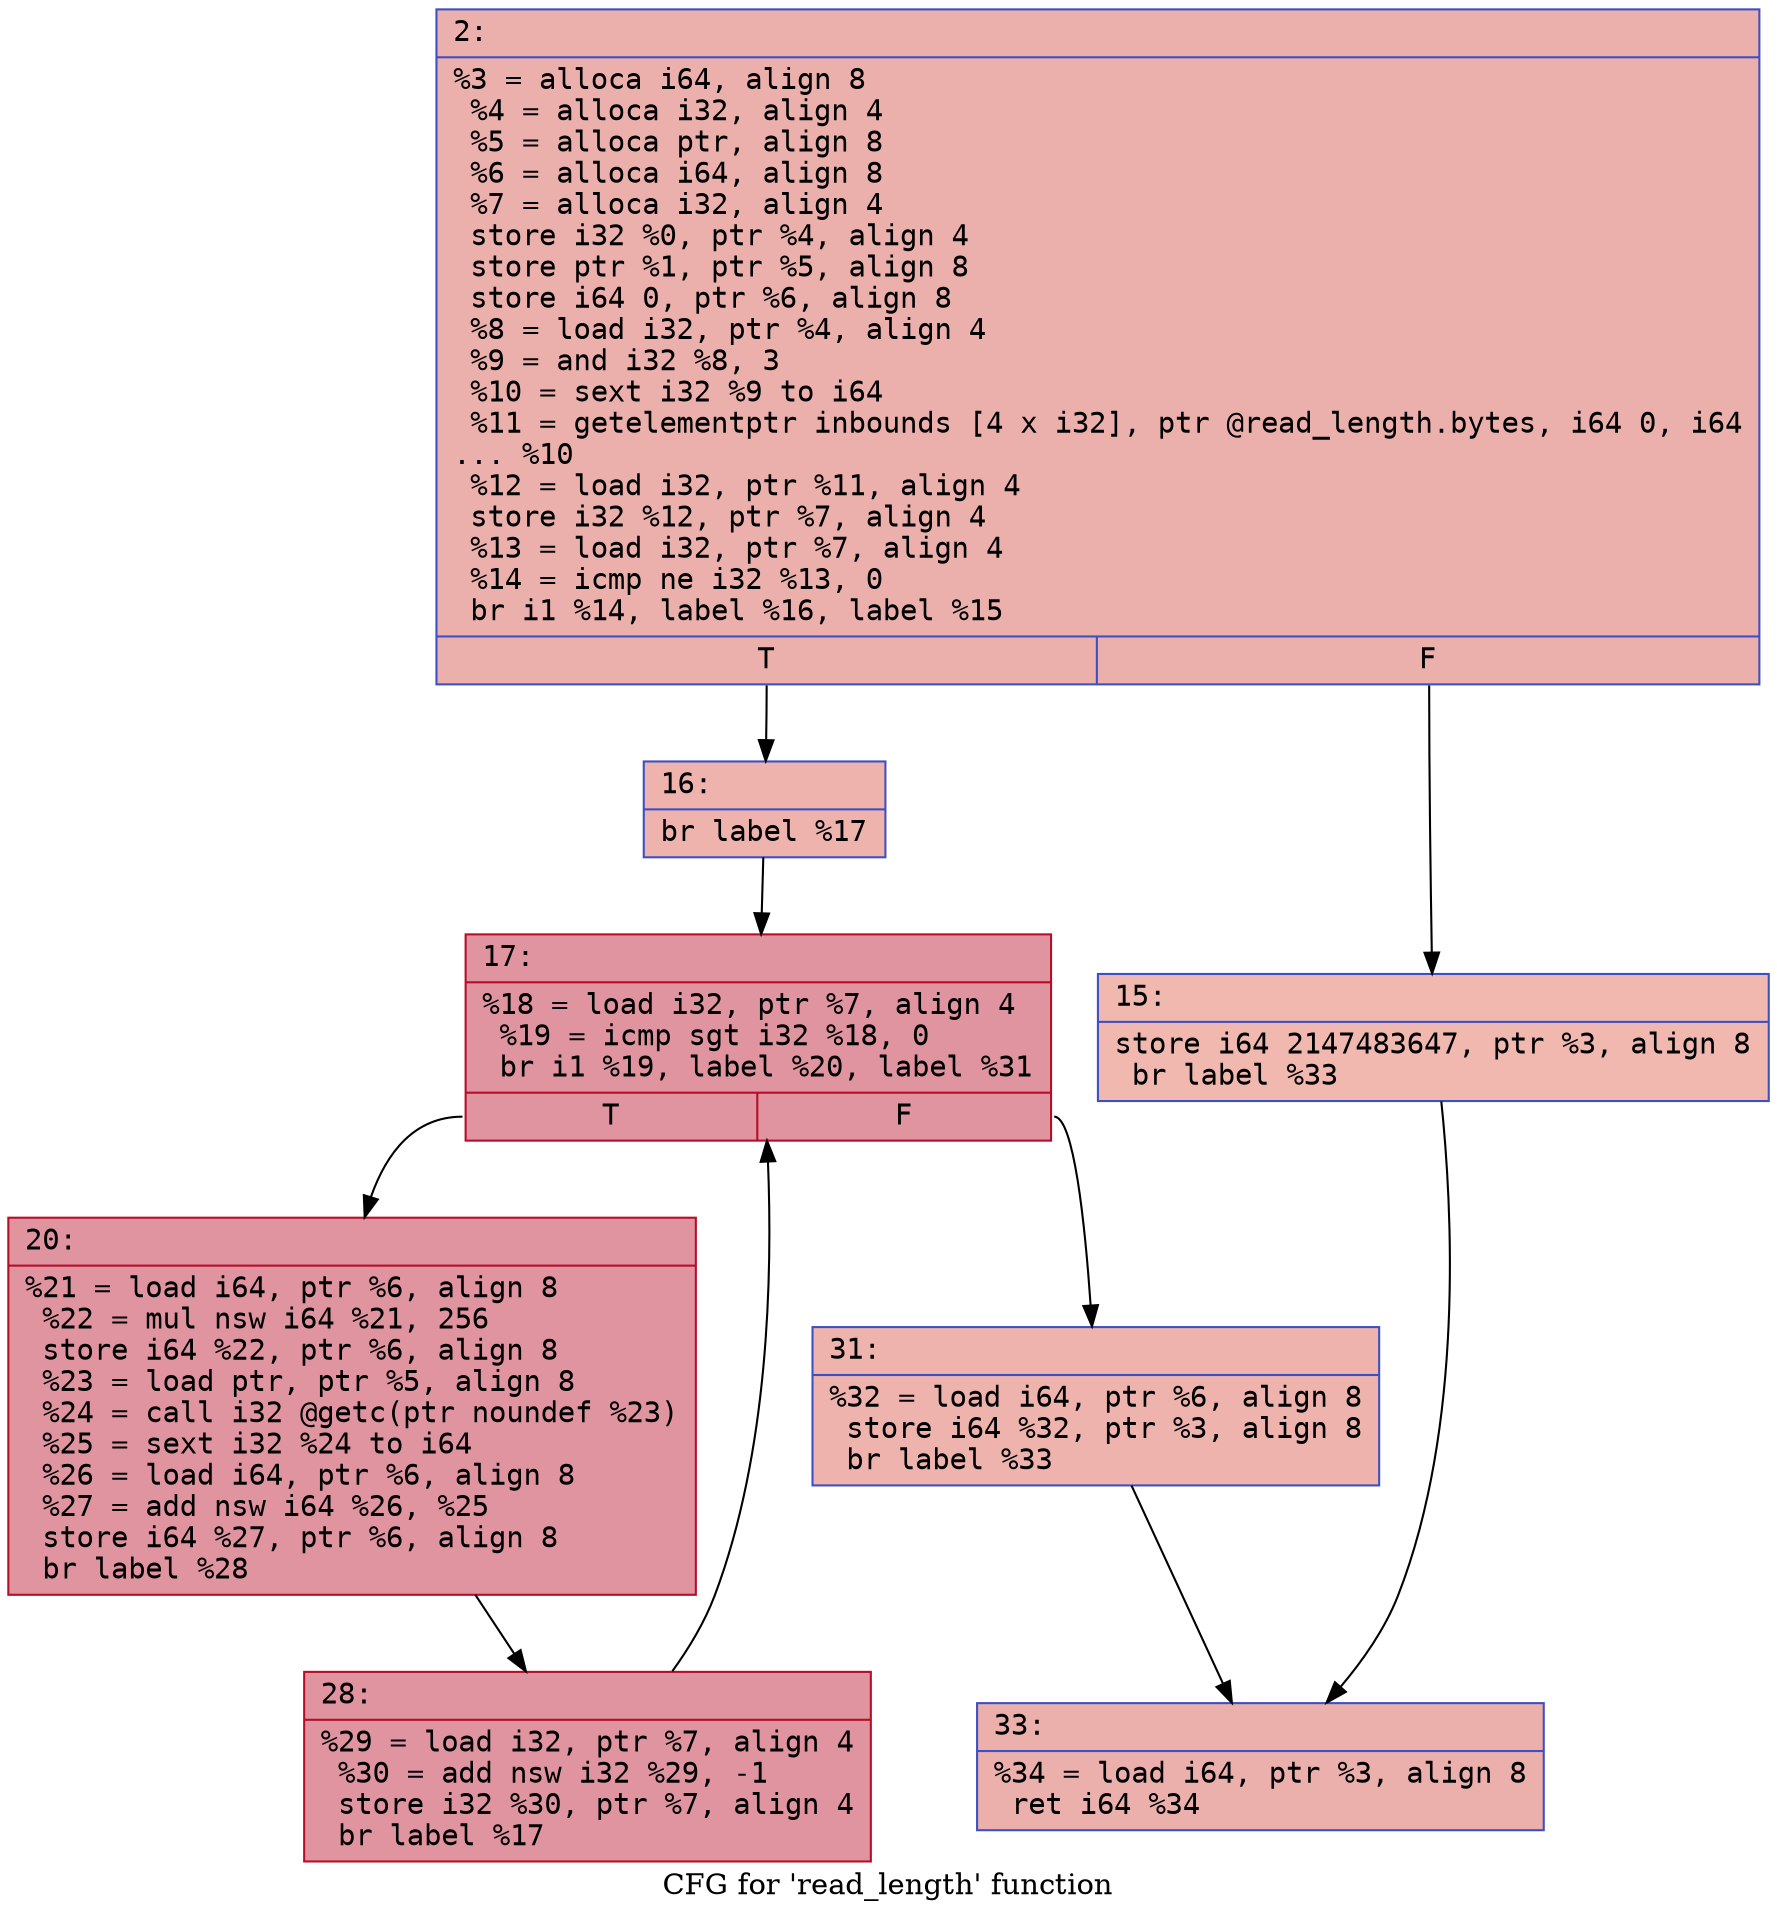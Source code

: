 digraph "CFG for 'read_length' function" {
	label="CFG for 'read_length' function";

	Node0x60000217a710 [shape=record,color="#3d50c3ff", style=filled, fillcolor="#d24b4070" fontname="Courier",label="{2:\l|  %3 = alloca i64, align 8\l  %4 = alloca i32, align 4\l  %5 = alloca ptr, align 8\l  %6 = alloca i64, align 8\l  %7 = alloca i32, align 4\l  store i32 %0, ptr %4, align 4\l  store ptr %1, ptr %5, align 8\l  store i64 0, ptr %6, align 8\l  %8 = load i32, ptr %4, align 4\l  %9 = and i32 %8, 3\l  %10 = sext i32 %9 to i64\l  %11 = getelementptr inbounds [4 x i32], ptr @read_length.bytes, i64 0, i64\l... %10\l  %12 = load i32, ptr %11, align 4\l  store i32 %12, ptr %7, align 4\l  %13 = load i32, ptr %7, align 4\l  %14 = icmp ne i32 %13, 0\l  br i1 %14, label %16, label %15\l|{<s0>T|<s1>F}}"];
	Node0x60000217a710:s0 -> Node0x60000217a850[tooltip="2 -> 16\nProbability 62.50%" ];
	Node0x60000217a710:s1 -> Node0x60000217a800[tooltip="2 -> 15\nProbability 37.50%" ];
	Node0x60000217a800 [shape=record,color="#3d50c3ff", style=filled, fillcolor="#dc5d4a70" fontname="Courier",label="{15:\l|  store i64 2147483647, ptr %3, align 8\l  br label %33\l}"];
	Node0x60000217a800 -> Node0x60000217a9e0[tooltip="15 -> 33\nProbability 100.00%" ];
	Node0x60000217a850 [shape=record,color="#3d50c3ff", style=filled, fillcolor="#d6524470" fontname="Courier",label="{16:\l|  br label %17\l}"];
	Node0x60000217a850 -> Node0x60000217a8a0[tooltip="16 -> 17\nProbability 100.00%" ];
	Node0x60000217a8a0 [shape=record,color="#b70d28ff", style=filled, fillcolor="#b70d2870" fontname="Courier",label="{17:\l|  %18 = load i32, ptr %7, align 4\l  %19 = icmp sgt i32 %18, 0\l  br i1 %19, label %20, label %31\l|{<s0>T|<s1>F}}"];
	Node0x60000217a8a0:s0 -> Node0x60000217a8f0[tooltip="17 -> 20\nProbability 96.88%" ];
	Node0x60000217a8a0:s1 -> Node0x60000217a990[tooltip="17 -> 31\nProbability 3.12%" ];
	Node0x60000217a8f0 [shape=record,color="#b70d28ff", style=filled, fillcolor="#b70d2870" fontname="Courier",label="{20:\l|  %21 = load i64, ptr %6, align 8\l  %22 = mul nsw i64 %21, 256\l  store i64 %22, ptr %6, align 8\l  %23 = load ptr, ptr %5, align 8\l  %24 = call i32 @getc(ptr noundef %23)\l  %25 = sext i32 %24 to i64\l  %26 = load i64, ptr %6, align 8\l  %27 = add nsw i64 %26, %25\l  store i64 %27, ptr %6, align 8\l  br label %28\l}"];
	Node0x60000217a8f0 -> Node0x60000217a940[tooltip="20 -> 28\nProbability 100.00%" ];
	Node0x60000217a940 [shape=record,color="#b70d28ff", style=filled, fillcolor="#b70d2870" fontname="Courier",label="{28:\l|  %29 = load i32, ptr %7, align 4\l  %30 = add nsw i32 %29, -1\l  store i32 %30, ptr %7, align 4\l  br label %17\l}"];
	Node0x60000217a940 -> Node0x60000217a8a0[tooltip="28 -> 17\nProbability 100.00%" ];
	Node0x60000217a990 [shape=record,color="#3d50c3ff", style=filled, fillcolor="#d6524470" fontname="Courier",label="{31:\l|  %32 = load i64, ptr %6, align 8\l  store i64 %32, ptr %3, align 8\l  br label %33\l}"];
	Node0x60000217a990 -> Node0x60000217a9e0[tooltip="31 -> 33\nProbability 100.00%" ];
	Node0x60000217a9e0 [shape=record,color="#3d50c3ff", style=filled, fillcolor="#d24b4070" fontname="Courier",label="{33:\l|  %34 = load i64, ptr %3, align 8\l  ret i64 %34\l}"];
}
